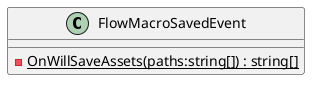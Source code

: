 @startuml
class FlowMacroSavedEvent {
    {static} - OnWillSaveAssets(paths:string[]) : string[]
}
@enduml
